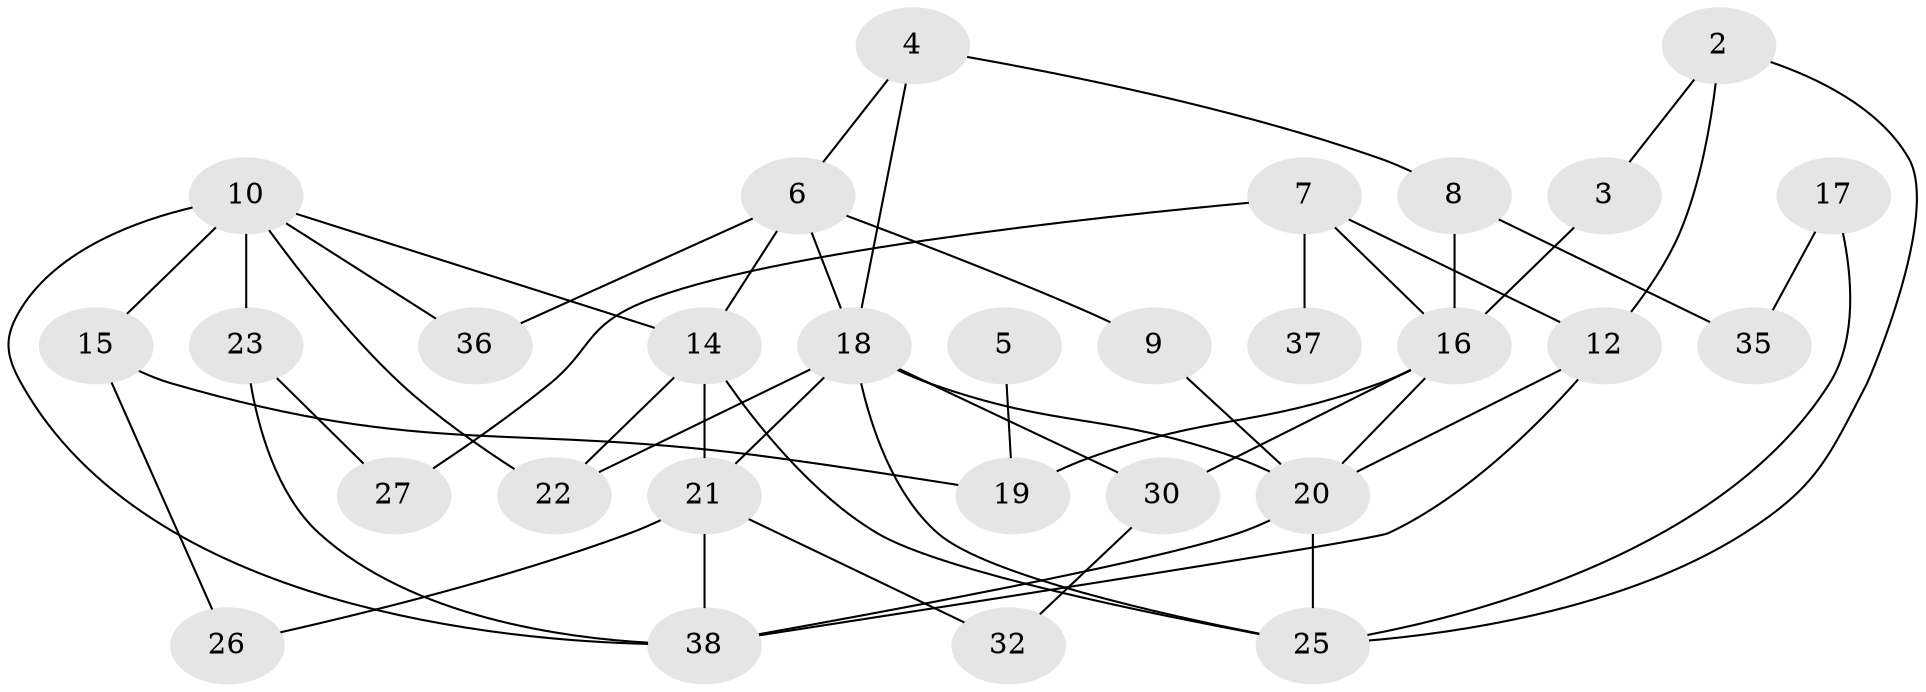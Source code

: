 // original degree distribution, {5: 0.013157894736842105, 3: 0.3026315789473684, 1: 0.17105263157894737, 2: 0.2631578947368421, 4: 0.11842105263157894, 0: 0.09210526315789473, 6: 0.02631578947368421, 7: 0.013157894736842105}
// Generated by graph-tools (version 1.1) at 2025/35/03/04/25 23:35:46]
// undirected, 29 vertices, 50 edges
graph export_dot {
  node [color=gray90,style=filled];
  2;
  3;
  4;
  5;
  6;
  7;
  8;
  9;
  10;
  12;
  14;
  15;
  16;
  17;
  18;
  19;
  20;
  21;
  22;
  23;
  25;
  26;
  27;
  30;
  32;
  35;
  36;
  37;
  38;
  2 -- 3 [weight=1.0];
  2 -- 12 [weight=1.0];
  2 -- 25 [weight=1.0];
  3 -- 16 [weight=1.0];
  4 -- 6 [weight=1.0];
  4 -- 8 [weight=1.0];
  4 -- 18 [weight=1.0];
  5 -- 19 [weight=1.0];
  6 -- 9 [weight=1.0];
  6 -- 14 [weight=1.0];
  6 -- 18 [weight=1.0];
  6 -- 36 [weight=1.0];
  7 -- 12 [weight=1.0];
  7 -- 16 [weight=1.0];
  7 -- 27 [weight=1.0];
  7 -- 37 [weight=1.0];
  8 -- 16 [weight=1.0];
  8 -- 35 [weight=1.0];
  9 -- 20 [weight=1.0];
  10 -- 14 [weight=1.0];
  10 -- 15 [weight=1.0];
  10 -- 22 [weight=1.0];
  10 -- 23 [weight=1.0];
  10 -- 36 [weight=1.0];
  10 -- 38 [weight=2.0];
  12 -- 20 [weight=1.0];
  12 -- 38 [weight=2.0];
  14 -- 21 [weight=1.0];
  14 -- 22 [weight=2.0];
  14 -- 25 [weight=1.0];
  15 -- 19 [weight=1.0];
  15 -- 26 [weight=1.0];
  16 -- 19 [weight=1.0];
  16 -- 20 [weight=1.0];
  16 -- 30 [weight=1.0];
  17 -- 25 [weight=1.0];
  17 -- 35 [weight=1.0];
  18 -- 20 [weight=1.0];
  18 -- 21 [weight=1.0];
  18 -- 22 [weight=1.0];
  18 -- 25 [weight=1.0];
  18 -- 30 [weight=1.0];
  20 -- 25 [weight=1.0];
  20 -- 38 [weight=1.0];
  21 -- 26 [weight=1.0];
  21 -- 32 [weight=1.0];
  21 -- 38 [weight=1.0];
  23 -- 27 [weight=1.0];
  23 -- 38 [weight=1.0];
  30 -- 32 [weight=1.0];
}
